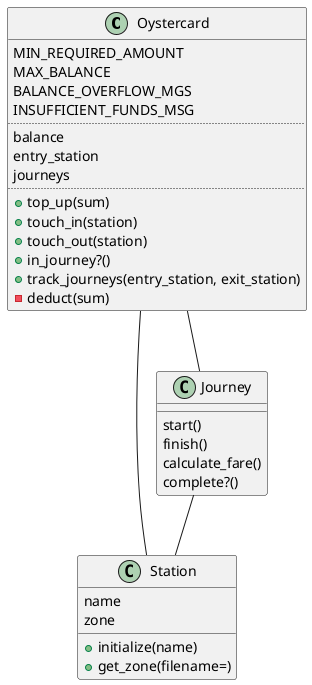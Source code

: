 @startuml

class Oystercard {
MIN_REQUIRED_AMOUNT
MAX_BALANCE
BALANCE_OVERFLOW_MGS
INSUFFICIENT_FUNDS_MSG
..
balance
entry_station
journeys
..
+ top_up(sum)
+ touch_in(station)
+ touch_out(station)
+ in_journey?()
+ track_journeys(entry_station, exit_station)
- deduct(sum)
}

class Station {
name
zone
+initialize(name)
+get_zone(filename=)
}

class Journey {
start()
finish()
calculate_fare()
complete?()

}
Oystercard -- Station
Journey -- Station
Oystercard -- Journey



@enduml